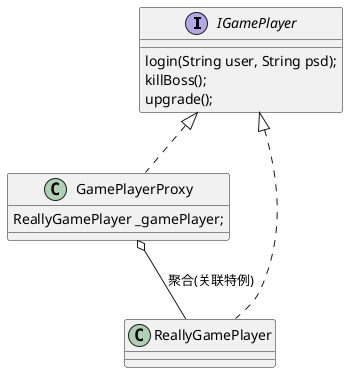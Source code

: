 @startuml

interface IGamePlayer{
    login(String user, String psd);
    killBoss();
    upgrade();
}
class GamePlayerProxy implements IGamePlayer{
    ReallyGamePlayer _gamePlayer;
}

class ReallyGamePlayer implements IGamePlayer
GamePlayerProxy o-- ReallyGamePlayer:聚合(关联特例)
@enduml